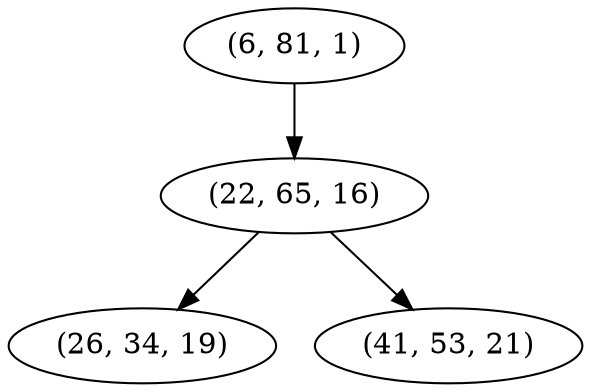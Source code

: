 digraph tree {
    "(6, 81, 1)";
    "(22, 65, 16)";
    "(26, 34, 19)";
    "(41, 53, 21)";
    "(6, 81, 1)" -> "(22, 65, 16)";
    "(22, 65, 16)" -> "(26, 34, 19)";
    "(22, 65, 16)" -> "(41, 53, 21)";
}
